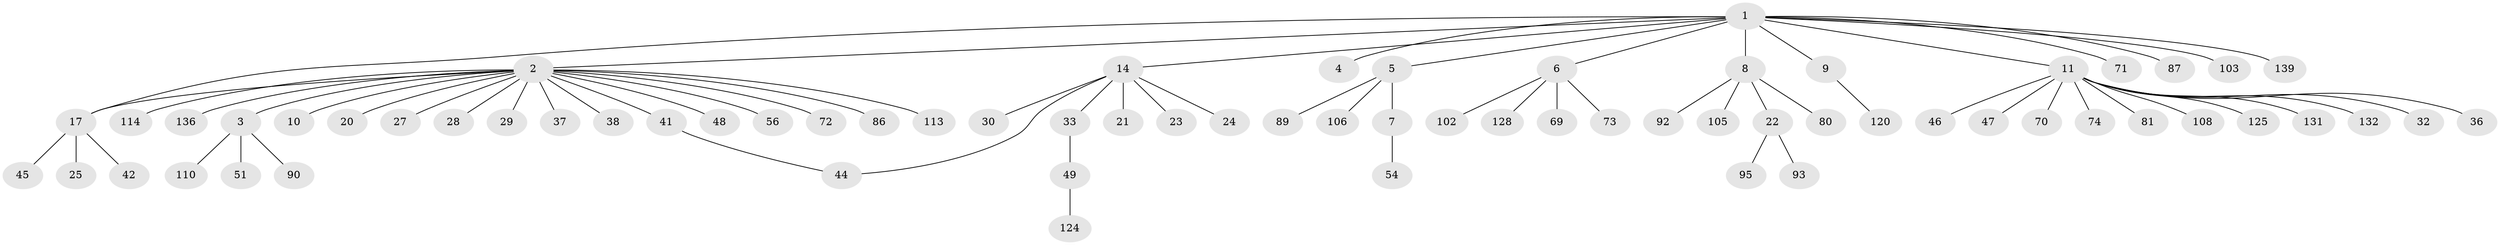 // original degree distribution, {13: 0.014184397163120567, 19: 0.0070921985815602835, 4: 0.028368794326241134, 1: 0.6808510638297872, 5: 0.028368794326241134, 3: 0.06382978723404255, 7: 0.014184397163120567, 9: 0.0070921985815602835, 2: 0.14184397163120568, 11: 0.0070921985815602835, 6: 0.0070921985815602835}
// Generated by graph-tools (version 1.1) at 2025/14/03/09/25 04:14:27]
// undirected, 70 vertices, 71 edges
graph export_dot {
graph [start="1"]
  node [color=gray90,style=filled];
  1;
  2 [super="+13"];
  3;
  4;
  5;
  6;
  7 [super="+60+15+98"];
  8 [super="+16"];
  9 [super="+52"];
  10;
  11 [super="+53+12+126+134+78+99"];
  14 [super="+26+18+67+79+96+129"];
  17 [super="+55+75+107+83+68+19+39"];
  20;
  21 [super="+118"];
  22 [super="+57"];
  23;
  24;
  25;
  27 [super="+40+66"];
  28;
  29;
  30 [super="+31"];
  32 [super="+34"];
  33 [super="+59+35+43+100+65"];
  36;
  37;
  38 [super="+135"];
  41;
  42;
  44 [super="+62+109"];
  45;
  46;
  47 [super="+84"];
  48 [super="+50+61"];
  49;
  51;
  54 [super="+63"];
  56 [super="+127+76+115+116+58"];
  69 [super="+112"];
  70;
  71;
  72 [super="+91"];
  73 [super="+141"];
  74;
  80;
  81 [super="+133"];
  86;
  87 [super="+137"];
  89;
  90 [super="+121+104"];
  92;
  93;
  95;
  102;
  103 [super="+122+111"];
  105;
  106;
  108;
  110;
  113;
  114;
  120;
  124;
  125;
  128;
  131;
  132;
  136;
  139;
  1 -- 2;
  1 -- 4;
  1 -- 5;
  1 -- 6;
  1 -- 8;
  1 -- 9;
  1 -- 11;
  1 -- 14;
  1 -- 17;
  1 -- 71;
  1 -- 87;
  1 -- 103;
  1 -- 139;
  2 -- 3;
  2 -- 10;
  2 -- 17;
  2 -- 20;
  2 -- 27;
  2 -- 28;
  2 -- 29;
  2 -- 37;
  2 -- 38;
  2 -- 41;
  2 -- 48;
  2 -- 56;
  2 -- 72;
  2 -- 86;
  2 -- 113;
  2 -- 114;
  2 -- 136;
  3 -- 51;
  3 -- 90;
  3 -- 110;
  5 -- 7;
  5 -- 89;
  5 -- 106;
  6 -- 69;
  6 -- 73;
  6 -- 102;
  6 -- 128;
  7 -- 54;
  8 -- 80;
  8 -- 92;
  8 -- 105;
  8 -- 22;
  9 -- 120;
  11 -- 32;
  11 -- 131;
  11 -- 36;
  11 -- 132;
  11 -- 70;
  11 -- 74;
  11 -- 108;
  11 -- 46;
  11 -- 47;
  11 -- 81;
  11 -- 125;
  14 -- 30;
  14 -- 44;
  14 -- 33;
  14 -- 21;
  14 -- 23;
  14 -- 24;
  17 -- 25;
  17 -- 45;
  17 -- 42;
  22 -- 93;
  22 -- 95;
  33 -- 49;
  41 -- 44;
  49 -- 124;
}
